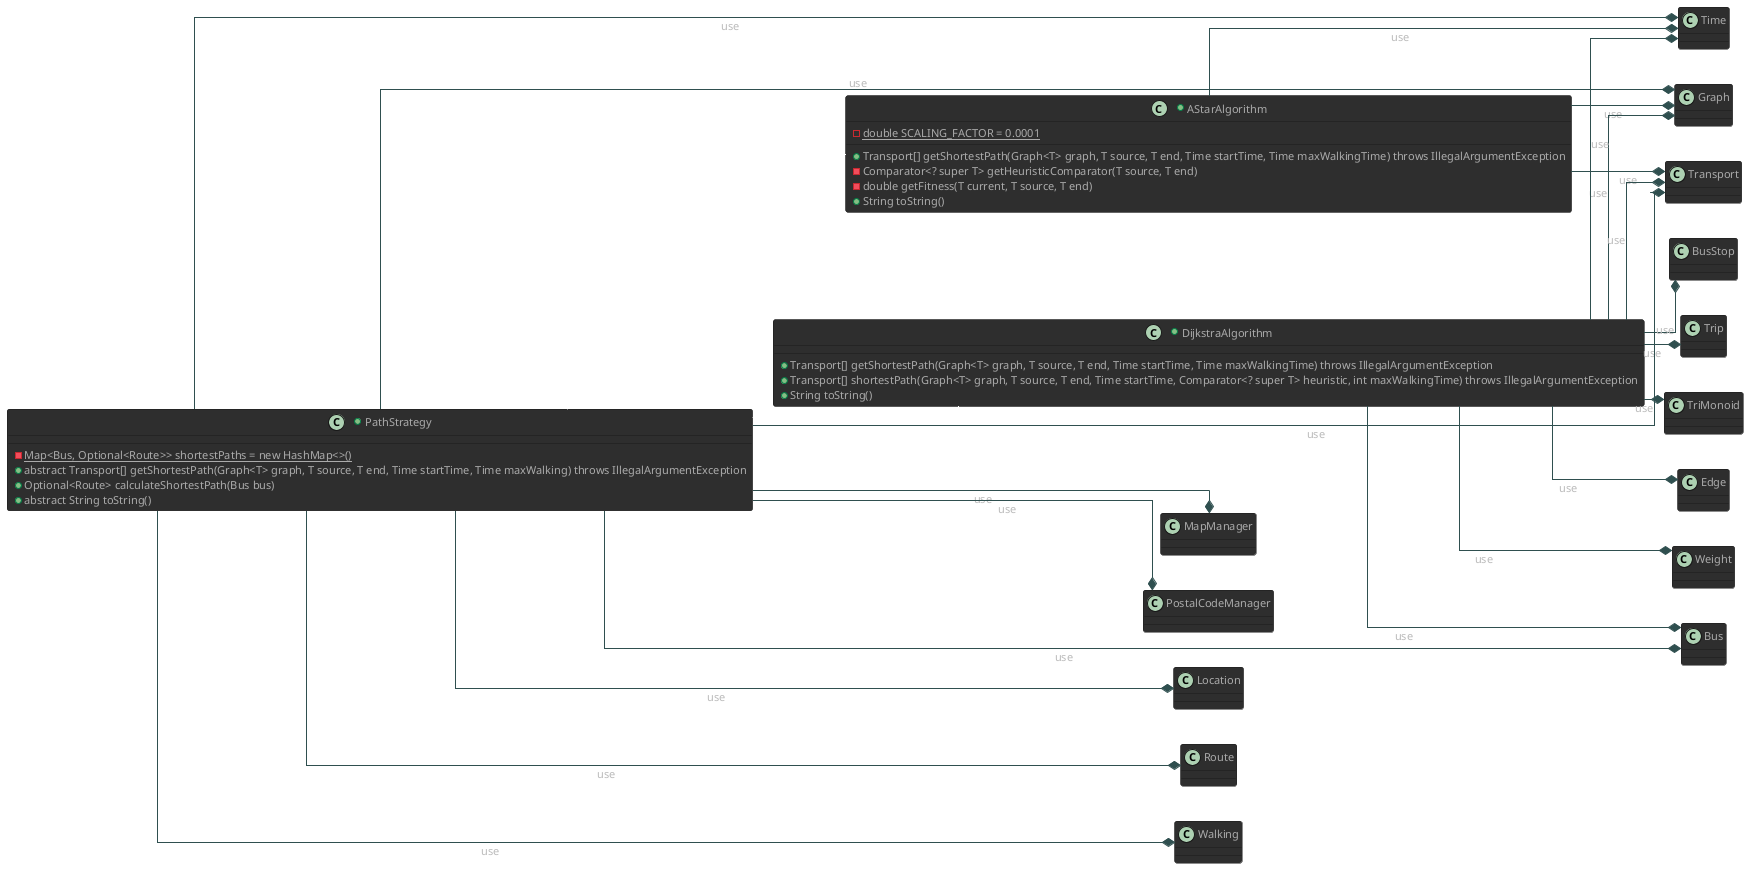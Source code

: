 @startuml

skinparam linetype ortho
!theme reddress-darkblue
' skinparam nodesep 10
skinparam ranksep 20
left to right direction
skinparam backgroundcolor transparent

+class AStarAlgorithm extends PathStrategy {
    -{static}{static}double SCALING_FACTOR = 0.0001
    +Transport[] getShortestPath(Graph<T> graph, T source, T end, Time startTime, Time maxWalkingTime) throws IllegalArgumentException
    -Comparator<? super T> getHeuristicComparator(T source, T end)
    -double getFitness(T current, T source, T end)
    +String toString()
}
+class DijkstraAlgorithm extends PathStrategy {
    +Transport[] getShortestPath(Graph<T> graph, T source, T end, Time startTime, Time maxWalkingTime) throws IllegalArgumentException
    +Transport[] shortestPath(Graph<T> graph, T source, T end, Time startTime, Comparator<? super T> heuristic, int maxWalkingTime) throws IllegalArgumentException
    +String toString()
}
+class PathStrategy {
    -{static}Map<Bus, Optional<Route>> shortestPaths = new HashMap<>()
    +abstract Transport[] getShortestPath(Graph<T> graph, T source, T end, Time startTime, Time maxWalking) throws IllegalArgumentException
    +Optional<Route> calculateShortestPath(Bus bus)
    +abstract String toString()
}

AStarAlgorithm -[#DarkSlateGrey]-* Graph: use
AStarAlgorithm -[#DarkSlateGrey]-* Time: use
AStarAlgorithm -[#DarkSlateGrey]-* Transport: use
DijkstraAlgorithm -[#DarkSlateGrey]-* TriMonoid: use
DijkstraAlgorithm -[#DarkSlateGrey]-* Edge: use
DijkstraAlgorithm -[#DarkSlateGrey]-* Graph: use
DijkstraAlgorithm -[#DarkSlateGrey]-* Weight: use
DijkstraAlgorithm -[#DarkSlateGrey]-* BusStop: use
DijkstraAlgorithm -[#DarkSlateGrey]-* Time: use
DijkstraAlgorithm -[#DarkSlateGrey]-* Trip: use
DijkstraAlgorithm -[#DarkSlateGrey]-* Bus: use
DijkstraAlgorithm -[#DarkSlateGrey]-* Transport: use
PathStrategy -[#DarkSlateGrey]-* Graph: use
PathStrategy -[#DarkSlateGrey]-* MapManager: use
PathStrategy -[#DarkSlateGrey]-* PostalCodeManager: use
PathStrategy -[#DarkSlateGrey]-* Location: use
PathStrategy -[#DarkSlateGrey]-* Time: use
PathStrategy -[#DarkSlateGrey]-* Bus: use
PathStrategy -[#DarkSlateGrey]-* Route: use
PathStrategy -[#DarkSlateGrey]-* Transport: use
PathStrategy -[#DarkSlateGrey]-* Walking: use

@enduml